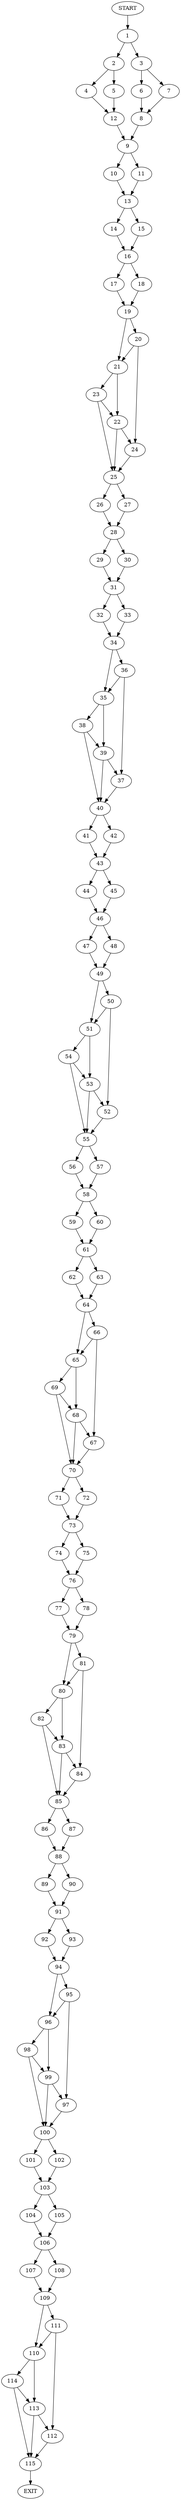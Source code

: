 digraph {
0 [label="START"]
116 [label="EXIT"]
0 -> 1
1 -> 2
1 -> 3
2 -> 4
2 -> 5
3 -> 6
3 -> 7
7 -> 8
6 -> 8
8 -> 9
9 -> 10
9 -> 11
4 -> 12
5 -> 12
12 -> 9
11 -> 13
10 -> 13
13 -> 14
13 -> 15
14 -> 16
15 -> 16
16 -> 17
16 -> 18
18 -> 19
17 -> 19
19 -> 20
19 -> 21
21 -> 22
21 -> 23
20 -> 21
20 -> 24
24 -> 25
23 -> 22
23 -> 25
22 -> 24
22 -> 25
25 -> 26
25 -> 27
27 -> 28
26 -> 28
28 -> 29
28 -> 30
29 -> 31
30 -> 31
31 -> 32
31 -> 33
32 -> 34
33 -> 34
34 -> 35
34 -> 36
36 -> 35
36 -> 37
35 -> 38
35 -> 39
37 -> 40
38 -> 40
38 -> 39
39 -> 40
39 -> 37
40 -> 41
40 -> 42
41 -> 43
42 -> 43
43 -> 44
43 -> 45
44 -> 46
45 -> 46
46 -> 47
46 -> 48
47 -> 49
48 -> 49
49 -> 50
49 -> 51
50 -> 52
50 -> 51
51 -> 53
51 -> 54
52 -> 55
54 -> 53
54 -> 55
53 -> 52
53 -> 55
55 -> 56
55 -> 57
57 -> 58
56 -> 58
58 -> 59
58 -> 60
59 -> 61
60 -> 61
61 -> 62
61 -> 63
62 -> 64
63 -> 64
64 -> 65
64 -> 66
66 -> 65
66 -> 67
65 -> 68
65 -> 69
67 -> 70
68 -> 67
68 -> 70
69 -> 68
69 -> 70
70 -> 71
70 -> 72
71 -> 73
72 -> 73
73 -> 74
73 -> 75
75 -> 76
74 -> 76
76 -> 77
76 -> 78
78 -> 79
77 -> 79
79 -> 80
79 -> 81
80 -> 82
80 -> 83
81 -> 84
81 -> 80
84 -> 85
82 -> 85
82 -> 83
83 -> 84
83 -> 85
85 -> 86
85 -> 87
87 -> 88
86 -> 88
88 -> 89
88 -> 90
90 -> 91
89 -> 91
91 -> 92
91 -> 93
92 -> 94
93 -> 94
94 -> 95
94 -> 96
95 -> 96
95 -> 97
96 -> 98
96 -> 99
97 -> 100
99 -> 97
99 -> 100
98 -> 100
98 -> 99
100 -> 101
100 -> 102
102 -> 103
101 -> 103
103 -> 104
103 -> 105
104 -> 106
105 -> 106
106 -> 107
106 -> 108
107 -> 109
108 -> 109
109 -> 110
109 -> 111
111 -> 112
111 -> 110
110 -> 113
110 -> 114
112 -> 115
113 -> 112
113 -> 115
114 -> 113
114 -> 115
115 -> 116
}
